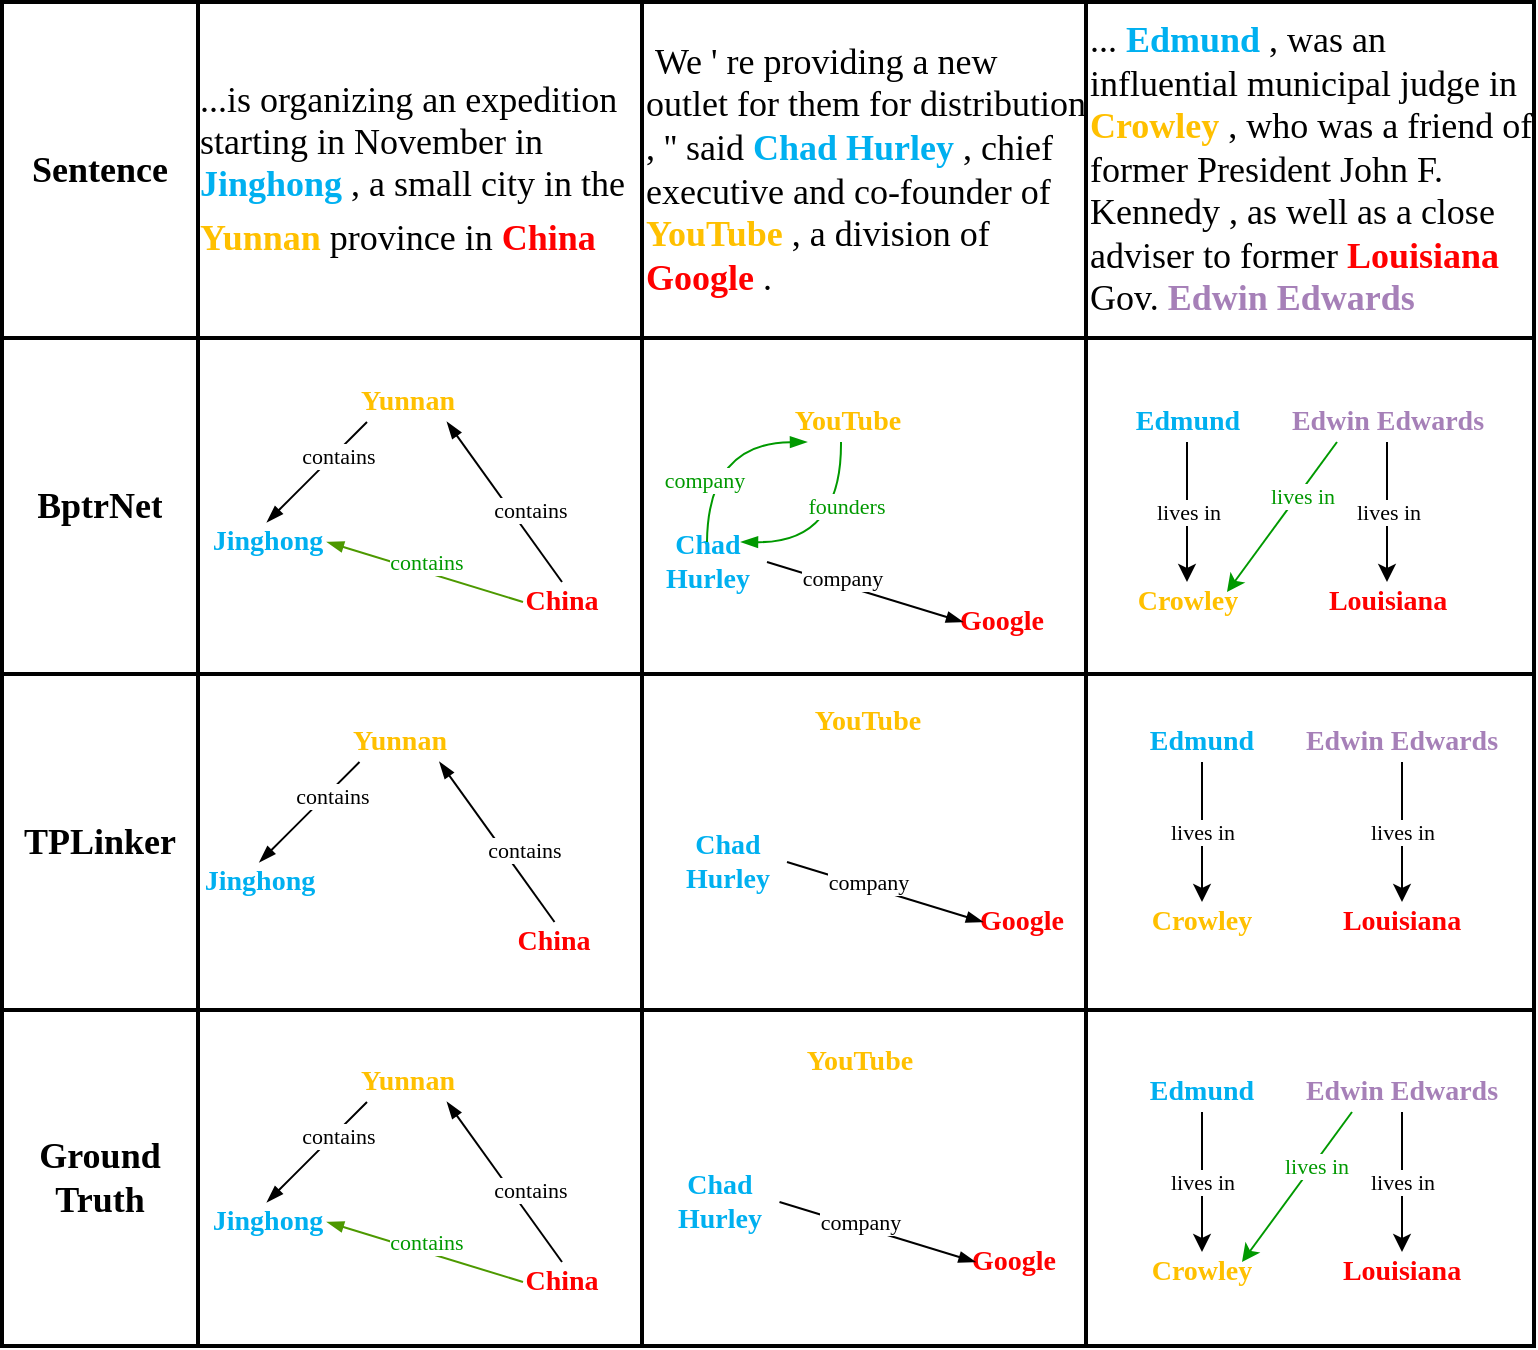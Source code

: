 <mxfile version="13.10.1" type="github">
  <diagram id="5vpmCnWidM8x6iWcZ2X5" name="Page-1">
    <mxGraphModel dx="870" dy="571" grid="1" gridSize="10" guides="1" tooltips="1" connect="1" arrows="1" fold="1" page="1" pageScale="1" pageWidth="827" pageHeight="1169" background="none" math="0" shadow="0">
      <root>
        <mxCell id="0" />
        <mxCell id="1" parent="0" />
        <mxCell id="fM8OL-0WpngBRwXDm8zp-1" value="" style="shape=table;html=1;whiteSpace=wrap;startSize=0;container=1;collapsible=0;childLayout=tableLayout;strokeWidth=2;perimeterSpacing=1;" parent="1" vertex="1">
          <mxGeometry x="150" y="50" width="766" height="672" as="geometry" />
        </mxCell>
        <mxCell id="fM8OL-0WpngBRwXDm8zp-2" value="" style="shape=partialRectangle;html=1;whiteSpace=wrap;collapsible=0;dropTarget=0;pointerEvents=0;fillColor=none;top=0;left=0;bottom=0;right=0;points=[[0,0.5],[1,0.5]];portConstraint=eastwest;" parent="fM8OL-0WpngBRwXDm8zp-1" vertex="1">
          <mxGeometry width="766" height="168" as="geometry" />
        </mxCell>
        <mxCell id="fM8OL-0WpngBRwXDm8zp-3" value="&lt;font face=&quot;Times New Roman&quot; style=&quot;font-size: 18px&quot;&gt;&lt;b&gt;Sentence&lt;/b&gt;&lt;/font&gt;" style="shape=partialRectangle;html=1;whiteSpace=wrap;connectable=0;overflow=hidden;fillColor=none;top=0;left=0;bottom=0;right=0;" parent="fM8OL-0WpngBRwXDm8zp-2" vertex="1">
          <mxGeometry width="98" height="168" as="geometry" />
        </mxCell>
        <mxCell id="fM8OL-0WpngBRwXDm8zp-4" value="&lt;p style=&quot;line-height: normal ; margin-top: 0pt ; margin-bottom: 0pt ; margin-left: 0in ; margin-right: 0in ; text-indent: 0in ; text-align: left ; direction: ltr ; unicode-bidi: embed ; word-break: normal&quot;&gt;&lt;font style=&quot;font-size: 18px&quot; face=&quot;Times New Roman&quot;&gt;&lt;span&gt;...is organizing an expedition starting in November in &lt;/span&gt;&lt;span style=&quot;color: rgb(0 , 176 , 240) ; font-weight: bold&quot;&gt;Jinghong&lt;/span&gt;&lt;span&gt; , a small city in the &lt;/span&gt;&lt;span style=&quot;color: rgb(255 , 192 , 0) ; font-weight: bold&quot;&gt;Yunnan&lt;/span&gt;&lt;span&gt; province in &lt;/span&gt;&lt;span style=&quot;color: red ; font-weight: bold&quot;&gt;China&lt;/span&gt;&lt;/font&gt;&lt;span style=&quot;font-size: 18.0pt ; color: red&quot;&gt; &lt;/span&gt;&lt;/p&gt;" style="shape=partialRectangle;html=1;whiteSpace=wrap;connectable=0;overflow=hidden;fillColor=none;top=0;left=0;bottom=0;right=0;" parent="fM8OL-0WpngBRwXDm8zp-2" vertex="1">
          <mxGeometry x="98" width="222" height="168" as="geometry" />
        </mxCell>
        <mxCell id="fM8OL-0WpngBRwXDm8zp-5" value="&lt;font style=&quot;font-size: 18px&quot; face=&quot;Times New Roman&quot;&gt;&amp;nbsp;We &#39; re providing a new outlet for them for distribution , &#39;&#39; said &lt;font color=&quot;#00b0f0&quot;&gt;&lt;b&gt;Chad Hurley&lt;/b&gt;&lt;/font&gt; , chief executive and co-founder of &lt;b&gt;&lt;font color=&quot;#ffc000&quot;&gt;YouTube&lt;/font&gt;&lt;/b&gt; , a division of &lt;b&gt;&lt;font color=&quot;#ff0000&quot;&gt;Google&lt;/font&gt;&lt;/b&gt; .&lt;/font&gt;" style="shape=partialRectangle;html=1;whiteSpace=wrap;connectable=0;overflow=hidden;fillColor=none;top=0;left=0;bottom=0;right=0;align=left;" parent="fM8OL-0WpngBRwXDm8zp-2" vertex="1">
          <mxGeometry x="320" width="222" height="168" as="geometry" />
        </mxCell>
        <mxCell id="fM8OL-0WpngBRwXDm8zp-6" value="&lt;font face=&quot;Times New Roman&quot; style=&quot;font-size: 18px&quot;&gt;... &lt;font color=&quot;#00b0f0&quot;&gt;&lt;b&gt;Edmund&lt;/b&gt;&lt;/font&gt; , was an influential municipal judge in &lt;b&gt;&lt;font color=&quot;#ffc000&quot;&gt;Crowley&lt;/font&gt;&lt;/b&gt; , who was a friend of former President John F. Kennedy , as well as a close adviser to former &lt;font color=&quot;#ff0000&quot;&gt;&lt;b&gt;Louisiana&lt;/b&gt;&lt;/font&gt; Gov. &lt;font color=&quot;#a680b8&quot;&gt;&lt;b&gt;Edwin Edwards&lt;/b&gt;&lt;/font&gt;&lt;/font&gt;" style="shape=partialRectangle;html=1;whiteSpace=wrap;connectable=0;overflow=hidden;fillColor=none;top=0;left=0;bottom=0;right=0;align=left;" parent="fM8OL-0WpngBRwXDm8zp-2" vertex="1">
          <mxGeometry x="542" width="224" height="168" as="geometry" />
        </mxCell>
        <mxCell id="fM8OL-0WpngBRwXDm8zp-7" value="" style="shape=partialRectangle;html=1;whiteSpace=wrap;collapsible=0;dropTarget=0;pointerEvents=0;fillColor=none;top=0;left=0;bottom=0;right=0;points=[[0,0.5],[1,0.5]];portConstraint=eastwest;" parent="fM8OL-0WpngBRwXDm8zp-1" vertex="1">
          <mxGeometry y="168" width="766" height="168" as="geometry" />
        </mxCell>
        <mxCell id="fM8OL-0WpngBRwXDm8zp-8" value="&lt;b&gt;&lt;font face=&quot;Times New Roman&quot; style=&quot;font-size: 18px&quot;&gt;BptrNet&lt;/font&gt;&lt;/b&gt;" style="shape=partialRectangle;html=1;whiteSpace=wrap;connectable=0;overflow=hidden;fillColor=none;top=0;left=0;bottom=0;right=0;" parent="fM8OL-0WpngBRwXDm8zp-7" vertex="1">
          <mxGeometry width="98" height="168" as="geometry" />
        </mxCell>
        <mxCell id="fM8OL-0WpngBRwXDm8zp-9" value="" style="shape=partialRectangle;html=1;whiteSpace=wrap;connectable=0;overflow=hidden;fillColor=none;top=0;left=0;bottom=0;right=0;" parent="fM8OL-0WpngBRwXDm8zp-7" vertex="1">
          <mxGeometry x="98" width="222" height="168" as="geometry" />
        </mxCell>
        <mxCell id="fM8OL-0WpngBRwXDm8zp-10" value="" style="shape=partialRectangle;html=1;whiteSpace=wrap;connectable=0;overflow=hidden;fillColor=none;top=0;left=0;bottom=0;right=0;" parent="fM8OL-0WpngBRwXDm8zp-7" vertex="1">
          <mxGeometry x="320" width="222" height="168" as="geometry" />
        </mxCell>
        <mxCell id="fM8OL-0WpngBRwXDm8zp-11" value="" style="shape=partialRectangle;html=1;whiteSpace=wrap;connectable=0;overflow=hidden;fillColor=none;top=0;left=0;bottom=0;right=0;" parent="fM8OL-0WpngBRwXDm8zp-7" vertex="1">
          <mxGeometry x="542" width="224" height="168" as="geometry" />
        </mxCell>
        <mxCell id="fM8OL-0WpngBRwXDm8zp-12" value="" style="shape=partialRectangle;html=1;whiteSpace=wrap;collapsible=0;dropTarget=0;pointerEvents=0;fillColor=none;top=0;left=0;bottom=0;right=0;points=[[0,0.5],[1,0.5]];portConstraint=eastwest;" parent="fM8OL-0WpngBRwXDm8zp-1" vertex="1">
          <mxGeometry y="336" width="766" height="168" as="geometry" />
        </mxCell>
        <mxCell id="fM8OL-0WpngBRwXDm8zp-13" value="&lt;font style=&quot;font-size: 18px&quot; face=&quot;Times New Roman&quot;&gt;&lt;b&gt;TPLinker&lt;/b&gt;&lt;/font&gt;" style="shape=partialRectangle;html=1;whiteSpace=wrap;connectable=0;overflow=hidden;fillColor=none;top=0;left=0;bottom=0;right=0;" parent="fM8OL-0WpngBRwXDm8zp-12" vertex="1">
          <mxGeometry width="98" height="168" as="geometry" />
        </mxCell>
        <mxCell id="fM8OL-0WpngBRwXDm8zp-14" value="" style="shape=partialRectangle;html=1;whiteSpace=wrap;connectable=0;overflow=hidden;fillColor=none;top=0;left=0;bottom=0;right=0;" parent="fM8OL-0WpngBRwXDm8zp-12" vertex="1">
          <mxGeometry x="98" width="222" height="168" as="geometry" />
        </mxCell>
        <mxCell id="fM8OL-0WpngBRwXDm8zp-15" value="" style="shape=partialRectangle;html=1;whiteSpace=wrap;connectable=0;overflow=hidden;fillColor=none;top=0;left=0;bottom=0;right=0;" parent="fM8OL-0WpngBRwXDm8zp-12" vertex="1">
          <mxGeometry x="320" width="222" height="168" as="geometry" />
        </mxCell>
        <mxCell id="fM8OL-0WpngBRwXDm8zp-16" value="" style="shape=partialRectangle;html=1;whiteSpace=wrap;connectable=0;overflow=hidden;fillColor=none;top=0;left=0;bottom=0;right=0;" parent="fM8OL-0WpngBRwXDm8zp-12" vertex="1">
          <mxGeometry x="542" width="224" height="168" as="geometry" />
        </mxCell>
        <mxCell id="fM8OL-0WpngBRwXDm8zp-17" value="" style="shape=partialRectangle;html=1;whiteSpace=wrap;collapsible=0;dropTarget=0;pointerEvents=0;fillColor=none;top=0;left=0;bottom=0;right=0;points=[[0,0.5],[1,0.5]];portConstraint=eastwest;" parent="fM8OL-0WpngBRwXDm8zp-1" vertex="1">
          <mxGeometry y="504" width="766" height="168" as="geometry" />
        </mxCell>
        <mxCell id="fM8OL-0WpngBRwXDm8zp-18" value="&lt;p&gt;&lt;font face=&quot;Times New Roman&quot; size=&quot;1&quot;&gt;&lt;b style=&quot;font-size: 18px&quot;&gt;Ground Truth&lt;/b&gt;&lt;/font&gt;&lt;/p&gt;" style="shape=partialRectangle;html=1;whiteSpace=wrap;connectable=0;overflow=hidden;fillColor=none;top=0;left=0;bottom=0;right=0;" parent="fM8OL-0WpngBRwXDm8zp-17" vertex="1">
          <mxGeometry width="98" height="168" as="geometry" />
        </mxCell>
        <mxCell id="fM8OL-0WpngBRwXDm8zp-19" value="" style="shape=partialRectangle;html=1;whiteSpace=wrap;connectable=0;overflow=hidden;fillColor=none;top=0;left=0;bottom=0;right=0;" parent="fM8OL-0WpngBRwXDm8zp-17" vertex="1">
          <mxGeometry x="98" width="222" height="168" as="geometry" />
        </mxCell>
        <mxCell id="fM8OL-0WpngBRwXDm8zp-20" value="" style="shape=partialRectangle;html=1;whiteSpace=wrap;connectable=0;overflow=hidden;fillColor=none;top=0;left=0;bottom=0;right=0;" parent="fM8OL-0WpngBRwXDm8zp-17" vertex="1">
          <mxGeometry x="320" width="222" height="168" as="geometry" />
        </mxCell>
        <mxCell id="fM8OL-0WpngBRwXDm8zp-21" value="" style="shape=partialRectangle;html=1;whiteSpace=wrap;connectable=0;overflow=hidden;fillColor=none;top=0;left=0;bottom=0;right=0;" parent="fM8OL-0WpngBRwXDm8zp-17" vertex="1">
          <mxGeometry x="542" width="224" height="168" as="geometry" />
        </mxCell>
        <mxCell id="fM8OL-0WpngBRwXDm8zp-39" value="&lt;span style=&quot;color: rgb(0 , 176 , 240) ; font-family: &amp;#34;times new roman&amp;#34; ; font-weight: 700 ; text-align: left&quot;&gt;&lt;font style=&quot;font-size: 14px&quot;&gt;Jinghong&lt;/font&gt;&lt;/span&gt;" style="text;html=1;strokeColor=none;fillColor=none;align=center;verticalAlign=middle;whiteSpace=wrap;rounded=0;" parent="1" vertex="1">
          <mxGeometry x="262.5" y="310" width="40" height="20" as="geometry" />
        </mxCell>
        <mxCell id="fM8OL-0WpngBRwXDm8zp-40" value="" style="endArrow=none;html=1;startArrow=blockThin;startFill=1;endFill=0;" parent="1" edge="1">
          <mxGeometry width="50" height="50" relative="1" as="geometry">
            <mxPoint x="282.5" y="310" as="sourcePoint" />
            <mxPoint x="332.5" y="260" as="targetPoint" />
            <Array as="points">
              <mxPoint x="302.5" y="290" />
            </Array>
          </mxGeometry>
        </mxCell>
        <mxCell id="fM8OL-0WpngBRwXDm8zp-41" value="&lt;font face=&quot;Times New Roman&quot;&gt;contains&lt;/font&gt;" style="edgeLabel;html=1;align=center;verticalAlign=middle;resizable=0;points=[];" parent="fM8OL-0WpngBRwXDm8zp-40" vertex="1" connectable="0">
          <mxGeometry x="0.37" y="-2" relative="1" as="geometry">
            <mxPoint as="offset" />
          </mxGeometry>
        </mxCell>
        <mxCell id="fM8OL-0WpngBRwXDm8zp-42" value="&lt;span style=&quot;color: rgb(255 , 192 , 0) ; font-family: &amp;#34;times new roman&amp;#34; ; font-size: 14px ; font-weight: 700 ; text-align: left&quot;&gt;Yunnan&lt;/span&gt;" style="text;html=1;strokeColor=none;fillColor=none;align=center;verticalAlign=middle;whiteSpace=wrap;rounded=0;" parent="1" vertex="1">
          <mxGeometry x="332.5" y="240" width="40" height="20" as="geometry" />
        </mxCell>
        <mxCell id="fM8OL-0WpngBRwXDm8zp-43" value="" style="endArrow=none;html=1;startArrow=blockThin;startFill=1;endFill=0;rounded=1;exitX=1;exitY=1;exitDx=0;exitDy=0;entryX=0.5;entryY=0;entryDx=0;entryDy=0;" parent="1" source="fM8OL-0WpngBRwXDm8zp-42" target="fM8OL-0WpngBRwXDm8zp-45" edge="1">
          <mxGeometry width="50" height="50" relative="1" as="geometry">
            <mxPoint x="381.5" y="310" as="sourcePoint" />
            <mxPoint x="431.5" y="260" as="targetPoint" />
          </mxGeometry>
        </mxCell>
        <mxCell id="fM8OL-0WpngBRwXDm8zp-44" value="&lt;font face=&quot;Times New Roman&quot;&gt;contains&lt;/font&gt;" style="edgeLabel;html=1;align=center;verticalAlign=middle;resizable=0;points=[];" parent="fM8OL-0WpngBRwXDm8zp-43" vertex="1" connectable="0">
          <mxGeometry x="0.223" y="8" relative="1" as="geometry">
            <mxPoint as="offset" />
          </mxGeometry>
        </mxCell>
        <mxCell id="fM8OL-0WpngBRwXDm8zp-45" value="&lt;span style=&quot;color: rgb(255 , 0 , 0) ; font-family: &amp;#34;times new roman&amp;#34; ; font-weight: 700 ; text-align: left&quot;&gt;&lt;font style=&quot;font-size: 14px&quot;&gt;China&lt;/font&gt;&lt;/span&gt;" style="text;html=1;strokeColor=none;fillColor=none;align=center;verticalAlign=middle;whiteSpace=wrap;rounded=0;" parent="1" vertex="1">
          <mxGeometry x="410" y="340" width="40" height="20" as="geometry" />
        </mxCell>
        <mxCell id="fM8OL-0WpngBRwXDm8zp-46" value="" style="endArrow=none;html=1;startArrow=blockThin;startFill=1;endFill=0;rounded=1;strokeColor=#4D9900;" parent="1" edge="1">
          <mxGeometry width="50" height="50" relative="1" as="geometry">
            <mxPoint x="312.5" y="320" as="sourcePoint" />
            <mxPoint x="410.5" y="350" as="targetPoint" />
          </mxGeometry>
        </mxCell>
        <mxCell id="fM8OL-0WpngBRwXDm8zp-47" value="&lt;font color=&quot;#009900&quot; face=&quot;Times New Roman&quot;&gt;contains&lt;/font&gt;" style="edgeLabel;html=1;align=center;verticalAlign=middle;resizable=0;points=[];" parent="fM8OL-0WpngBRwXDm8zp-46" vertex="1" connectable="0">
          <mxGeometry x="0.37" y="-2" relative="1" as="geometry">
            <mxPoint x="-17.35" y="-12.4" as="offset" />
          </mxGeometry>
        </mxCell>
        <mxCell id="fM8OL-0WpngBRwXDm8zp-57" value="&lt;span style=&quot;color: rgb(0 , 176 , 240) ; font-family: &amp;#34;times new roman&amp;#34; ; font-weight: 700 ; text-align: left&quot;&gt;&lt;font style=&quot;font-size: 14px&quot;&gt;Jinghong&lt;/font&gt;&lt;/span&gt;" style="text;html=1;strokeColor=none;fillColor=none;align=center;verticalAlign=middle;whiteSpace=wrap;rounded=0;" parent="1" vertex="1">
          <mxGeometry x="262.5" y="650" width="40" height="20" as="geometry" />
        </mxCell>
        <mxCell id="fM8OL-0WpngBRwXDm8zp-58" value="" style="endArrow=none;html=1;startArrow=blockThin;startFill=1;endFill=0;" parent="1" edge="1">
          <mxGeometry width="50" height="50" relative="1" as="geometry">
            <mxPoint x="282.5" y="650" as="sourcePoint" />
            <mxPoint x="332.5" y="600" as="targetPoint" />
            <Array as="points">
              <mxPoint x="302.5" y="630" />
            </Array>
          </mxGeometry>
        </mxCell>
        <mxCell id="fM8OL-0WpngBRwXDm8zp-59" value="&lt;font face=&quot;Times New Roman&quot;&gt;contains&lt;/font&gt;" style="edgeLabel;html=1;align=center;verticalAlign=middle;resizable=0;points=[];" parent="fM8OL-0WpngBRwXDm8zp-58" vertex="1" connectable="0">
          <mxGeometry x="0.37" y="-2" relative="1" as="geometry">
            <mxPoint as="offset" />
          </mxGeometry>
        </mxCell>
        <mxCell id="fM8OL-0WpngBRwXDm8zp-60" value="&lt;span style=&quot;color: rgb(255 , 192 , 0) ; font-family: &amp;#34;times new roman&amp;#34; ; font-size: 14px ; font-weight: 700 ; text-align: left&quot;&gt;Yunnan&lt;/span&gt;" style="text;html=1;strokeColor=none;fillColor=none;align=center;verticalAlign=middle;whiteSpace=wrap;rounded=0;" parent="1" vertex="1">
          <mxGeometry x="332.5" y="580" width="40" height="20" as="geometry" />
        </mxCell>
        <mxCell id="fM8OL-0WpngBRwXDm8zp-61" value="" style="endArrow=none;html=1;startArrow=blockThin;startFill=1;endFill=0;rounded=1;exitX=1;exitY=1;exitDx=0;exitDy=0;entryX=0.5;entryY=0;entryDx=0;entryDy=0;" parent="1" source="fM8OL-0WpngBRwXDm8zp-60" target="fM8OL-0WpngBRwXDm8zp-63" edge="1">
          <mxGeometry width="50" height="50" relative="1" as="geometry">
            <mxPoint x="381.5" y="650" as="sourcePoint" />
            <mxPoint x="431.5" y="600" as="targetPoint" />
          </mxGeometry>
        </mxCell>
        <mxCell id="fM8OL-0WpngBRwXDm8zp-62" value="&lt;font face=&quot;Times New Roman&quot;&gt;contains&lt;/font&gt;" style="edgeLabel;html=1;align=center;verticalAlign=middle;resizable=0;points=[];" parent="fM8OL-0WpngBRwXDm8zp-61" vertex="1" connectable="0">
          <mxGeometry x="0.223" y="8" relative="1" as="geometry">
            <mxPoint as="offset" />
          </mxGeometry>
        </mxCell>
        <mxCell id="fM8OL-0WpngBRwXDm8zp-63" value="&lt;span style=&quot;color: rgb(255 , 0 , 0) ; font-family: &amp;#34;times new roman&amp;#34; ; font-weight: 700 ; text-align: left&quot;&gt;&lt;font style=&quot;font-size: 14px&quot;&gt;China&lt;/font&gt;&lt;/span&gt;" style="text;html=1;strokeColor=none;fillColor=none;align=center;verticalAlign=middle;whiteSpace=wrap;rounded=0;" parent="1" vertex="1">
          <mxGeometry x="410" y="680" width="40" height="20" as="geometry" />
        </mxCell>
        <mxCell id="fM8OL-0WpngBRwXDm8zp-64" value="" style="endArrow=none;html=1;startArrow=blockThin;startFill=1;endFill=0;rounded=1;strokeColor=#4D9900;" parent="1" edge="1">
          <mxGeometry width="50" height="50" relative="1" as="geometry">
            <mxPoint x="312.5" y="660" as="sourcePoint" />
            <mxPoint x="410.5" y="690" as="targetPoint" />
          </mxGeometry>
        </mxCell>
        <mxCell id="fM8OL-0WpngBRwXDm8zp-65" value="&lt;font color=&quot;#009900&quot; face=&quot;Times New Roman&quot;&gt;contains&lt;/font&gt;" style="edgeLabel;html=1;align=center;verticalAlign=middle;resizable=0;points=[];" parent="fM8OL-0WpngBRwXDm8zp-64" vertex="1" connectable="0">
          <mxGeometry x="0.37" y="-2" relative="1" as="geometry">
            <mxPoint x="-17.35" y="-12.4" as="offset" />
          </mxGeometry>
        </mxCell>
        <mxCell id="fM8OL-0WpngBRwXDm8zp-66" value="&lt;span style=&quot;color: rgb(0 , 176 , 240) ; font-family: &amp;#34;times new roman&amp;#34; ; font-weight: 700 ; text-align: left&quot;&gt;&lt;font style=&quot;font-size: 14px&quot;&gt;Jinghong&lt;/font&gt;&lt;/span&gt;" style="text;html=1;strokeColor=none;fillColor=none;align=center;verticalAlign=middle;whiteSpace=wrap;rounded=0;" parent="1" vertex="1">
          <mxGeometry x="258.75" y="480" width="40" height="20" as="geometry" />
        </mxCell>
        <mxCell id="fM8OL-0WpngBRwXDm8zp-67" value="" style="endArrow=none;html=1;startArrow=blockThin;startFill=1;endFill=0;" parent="1" edge="1">
          <mxGeometry width="50" height="50" relative="1" as="geometry">
            <mxPoint x="278.75" y="480" as="sourcePoint" />
            <mxPoint x="328.75" y="430" as="targetPoint" />
            <Array as="points">
              <mxPoint x="298.75" y="460" />
            </Array>
          </mxGeometry>
        </mxCell>
        <mxCell id="fM8OL-0WpngBRwXDm8zp-68" value="&lt;font face=&quot;Times New Roman&quot;&gt;contains&lt;/font&gt;" style="edgeLabel;html=1;align=center;verticalAlign=middle;resizable=0;points=[];" parent="fM8OL-0WpngBRwXDm8zp-67" vertex="1" connectable="0">
          <mxGeometry x="0.37" y="-2" relative="1" as="geometry">
            <mxPoint as="offset" />
          </mxGeometry>
        </mxCell>
        <mxCell id="fM8OL-0WpngBRwXDm8zp-69" value="&lt;span style=&quot;color: rgb(255 , 192 , 0) ; font-family: &amp;#34;times new roman&amp;#34; ; font-size: 14px ; font-weight: 700 ; text-align: left&quot;&gt;Yunnan&lt;/span&gt;" style="text;html=1;strokeColor=none;fillColor=none;align=center;verticalAlign=middle;whiteSpace=wrap;rounded=0;" parent="1" vertex="1">
          <mxGeometry x="328.75" y="410" width="40" height="20" as="geometry" />
        </mxCell>
        <mxCell id="fM8OL-0WpngBRwXDm8zp-70" value="" style="endArrow=none;html=1;startArrow=blockThin;startFill=1;endFill=0;rounded=1;exitX=1;exitY=1;exitDx=0;exitDy=0;entryX=0.5;entryY=0;entryDx=0;entryDy=0;" parent="1" source="fM8OL-0WpngBRwXDm8zp-69" target="fM8OL-0WpngBRwXDm8zp-72" edge="1">
          <mxGeometry width="50" height="50" relative="1" as="geometry">
            <mxPoint x="377.75" y="480" as="sourcePoint" />
            <mxPoint x="427.75" y="430" as="targetPoint" />
          </mxGeometry>
        </mxCell>
        <mxCell id="fM8OL-0WpngBRwXDm8zp-71" value="&lt;font face=&quot;Times New Roman&quot;&gt;contains&lt;/font&gt;" style="edgeLabel;html=1;align=center;verticalAlign=middle;resizable=0;points=[];" parent="fM8OL-0WpngBRwXDm8zp-70" vertex="1" connectable="0">
          <mxGeometry x="0.223" y="8" relative="1" as="geometry">
            <mxPoint as="offset" />
          </mxGeometry>
        </mxCell>
        <mxCell id="fM8OL-0WpngBRwXDm8zp-72" value="&lt;span style=&quot;color: rgb(255 , 0 , 0) ; font-family: &amp;#34;times new roman&amp;#34; ; font-weight: 700 ; text-align: left&quot;&gt;&lt;font style=&quot;font-size: 14px&quot;&gt;China&lt;/font&gt;&lt;/span&gt;" style="text;html=1;strokeColor=none;fillColor=none;align=center;verticalAlign=middle;whiteSpace=wrap;rounded=0;" parent="1" vertex="1">
          <mxGeometry x="406.25" y="510" width="40" height="20" as="geometry" />
        </mxCell>
        <mxCell id="fM8OL-0WpngBRwXDm8zp-77" value="&lt;span style=&quot;color: rgb(0 , 176 , 240) ; font-family: &amp;#34;times new roman&amp;#34; ; font-weight: 700 ; text-align: left&quot;&gt;&lt;font style=&quot;font-size: 14px&quot;&gt;Chad Hurley&lt;/font&gt;&lt;/span&gt;" style="text;html=1;strokeColor=none;fillColor=none;align=center;verticalAlign=middle;whiteSpace=wrap;rounded=0;" parent="1" vertex="1">
          <mxGeometry x="482.5" y="320" width="40" height="20" as="geometry" />
        </mxCell>
        <mxCell id="fM8OL-0WpngBRwXDm8zp-78" value="" style="endArrow=none;html=1;startArrow=blockThin;startFill=1;endFill=0;edgeStyle=orthogonalEdgeStyle;curved=1;strokeColor=#009900;" parent="1" edge="1">
          <mxGeometry width="50" height="50" relative="1" as="geometry">
            <mxPoint x="552.5" y="270" as="sourcePoint" />
            <mxPoint x="502.5" y="320" as="targetPoint" />
          </mxGeometry>
        </mxCell>
        <mxCell id="fM8OL-0WpngBRwXDm8zp-79" value="&lt;font color=&quot;#009900&quot; face=&quot;Times New Roman&quot;&gt;company&lt;/font&gt;" style="edgeLabel;html=1;align=center;verticalAlign=middle;resizable=0;points=[];" parent="fM8OL-0WpngBRwXDm8zp-78" vertex="1" connectable="0">
          <mxGeometry x="0.37" y="-2" relative="1" as="geometry">
            <mxPoint as="offset" />
          </mxGeometry>
        </mxCell>
        <mxCell id="fM8OL-0WpngBRwXDm8zp-80" value="&lt;span style=&quot;color: rgb(255 , 192 , 0) ; font-family: &amp;#34;times new roman&amp;#34; ; font-size: 14px ; font-weight: 700 ; text-align: left&quot;&gt;YouTube&lt;/span&gt;" style="text;html=1;strokeColor=none;fillColor=none;align=center;verticalAlign=middle;whiteSpace=wrap;rounded=0;" parent="1" vertex="1">
          <mxGeometry x="552.5" y="250" width="40" height="20" as="geometry" />
        </mxCell>
        <mxCell id="fM8OL-0WpngBRwXDm8zp-83" value="&lt;span style=&quot;color: rgb(255 , 0 , 0) ; font-family: &amp;#34;times new roman&amp;#34; ; font-weight: 700 ; text-align: left&quot;&gt;&lt;font style=&quot;font-size: 14px&quot;&gt;Google&lt;/font&gt;&lt;/span&gt;" style="text;html=1;strokeColor=none;fillColor=none;align=center;verticalAlign=middle;whiteSpace=wrap;rounded=0;" parent="1" vertex="1">
          <mxGeometry x="630" y="350" width="40" height="20" as="geometry" />
        </mxCell>
        <mxCell id="fM8OL-0WpngBRwXDm8zp-84" value="" style="endArrow=none;html=1;startArrow=blockThin;startFill=1;endFill=0;rounded=1;" parent="1" edge="1">
          <mxGeometry width="50" height="50" relative="1" as="geometry">
            <mxPoint x="630.5" y="360" as="sourcePoint" />
            <mxPoint x="532.5" y="330" as="targetPoint" />
          </mxGeometry>
        </mxCell>
        <mxCell id="2NpfUJ0VDnkzOH738Le0-6" value="&lt;font face=&quot;Times New Roman&quot;&gt;company&lt;/font&gt;" style="edgeLabel;html=1;align=center;verticalAlign=middle;resizable=0;points=[];fontColor=#000000;" vertex="1" connectable="0" parent="fM8OL-0WpngBRwXDm8zp-84">
          <mxGeometry x="0.257" y="-4" relative="1" as="geometry">
            <mxPoint as="offset" />
          </mxGeometry>
        </mxCell>
        <mxCell id="fM8OL-0WpngBRwXDm8zp-112" value="" style="endArrow=none;html=1;startArrow=blockThin;startFill=1;endFill=0;edgeStyle=orthogonalEdgeStyle;curved=1;strokeColor=#009900;" parent="1" edge="1">
          <mxGeometry width="50" height="50" relative="1" as="geometry">
            <mxPoint x="519.5" y="320" as="sourcePoint" />
            <mxPoint x="569.5" y="270" as="targetPoint" />
          </mxGeometry>
        </mxCell>
        <mxCell id="fM8OL-0WpngBRwXDm8zp-113" value="&lt;font face=&quot;Times New Roman&quot; color=&quot;#009900&quot;&gt;founders&lt;/font&gt;" style="edgeLabel;html=1;align=center;verticalAlign=middle;resizable=0;points=[];" parent="fM8OL-0WpngBRwXDm8zp-112" vertex="1" connectable="0">
          <mxGeometry x="0.37" y="-2" relative="1" as="geometry">
            <mxPoint as="offset" />
          </mxGeometry>
        </mxCell>
        <mxCell id="fM8OL-0WpngBRwXDm8zp-123" value="&lt;span style=&quot;color: rgb(0 , 176 , 240) ; font-family: &amp;#34;times new roman&amp;#34; ; font-weight: 700 ; text-align: left&quot;&gt;&lt;font style=&quot;font-size: 14px&quot;&gt;Chad Hurley&lt;/font&gt;&lt;/span&gt;" style="text;html=1;strokeColor=none;fillColor=none;align=center;verticalAlign=middle;whiteSpace=wrap;rounded=0;" parent="1" vertex="1">
          <mxGeometry x="492.5" y="470" width="40" height="20" as="geometry" />
        </mxCell>
        <mxCell id="fM8OL-0WpngBRwXDm8zp-126" value="&lt;span style=&quot;color: rgb(255 , 192 , 0) ; font-family: &amp;#34;times new roman&amp;#34; ; font-size: 14px ; font-weight: 700 ; text-align: left&quot;&gt;YouTube&lt;/span&gt;" style="text;html=1;strokeColor=none;fillColor=none;align=center;verticalAlign=middle;whiteSpace=wrap;rounded=0;" parent="1" vertex="1">
          <mxGeometry x="562.5" y="400" width="40" height="20" as="geometry" />
        </mxCell>
        <mxCell id="fM8OL-0WpngBRwXDm8zp-127" value="&lt;span style=&quot;color: rgb(255 , 0 , 0) ; font-family: &amp;#34;times new roman&amp;#34; ; font-weight: 700 ; text-align: left&quot;&gt;&lt;font style=&quot;font-size: 14px&quot;&gt;Google&lt;/font&gt;&lt;/span&gt;" style="text;html=1;strokeColor=none;fillColor=none;align=center;verticalAlign=middle;whiteSpace=wrap;rounded=0;" parent="1" vertex="1">
          <mxGeometry x="640" y="500" width="40" height="20" as="geometry" />
        </mxCell>
        <mxCell id="fM8OL-0WpngBRwXDm8zp-128" value="" style="endArrow=none;html=1;startArrow=blockThin;startFill=1;endFill=0;rounded=1;" parent="1" edge="1">
          <mxGeometry width="50" height="50" relative="1" as="geometry">
            <mxPoint x="640.5" y="510" as="sourcePoint" />
            <mxPoint x="542.5" y="480" as="targetPoint" />
          </mxGeometry>
        </mxCell>
        <mxCell id="fM8OL-0WpngBRwXDm8zp-129" value="&lt;font&gt;company&lt;/font&gt;" style="edgeLabel;html=1;align=center;verticalAlign=middle;resizable=0;points=[];fontFamily=Times New Roman;" parent="fM8OL-0WpngBRwXDm8zp-128" vertex="1" connectable="0">
          <mxGeometry x="0.37" y="-2" relative="1" as="geometry">
            <mxPoint x="8.35" y="2.4" as="offset" />
          </mxGeometry>
        </mxCell>
        <mxCell id="2NpfUJ0VDnkzOH738Le0-1" value="&lt;span style=&quot;color: rgb(0 , 176 , 240) ; font-family: &amp;#34;times new roman&amp;#34; ; font-weight: 700 ; text-align: left&quot;&gt;&lt;font style=&quot;font-size: 14px&quot;&gt;Chad Hurley&lt;/font&gt;&lt;/span&gt;" style="text;html=1;strokeColor=none;fillColor=none;align=center;verticalAlign=middle;whiteSpace=wrap;rounded=0;" vertex="1" parent="1">
          <mxGeometry x="488.75" y="640" width="40" height="20" as="geometry" />
        </mxCell>
        <mxCell id="2NpfUJ0VDnkzOH738Le0-2" value="&lt;span style=&quot;color: rgb(255 , 192 , 0) ; font-family: &amp;#34;times new roman&amp;#34; ; font-size: 14px ; font-weight: 700 ; text-align: left&quot;&gt;YouTube&lt;/span&gt;" style="text;html=1;strokeColor=none;fillColor=none;align=center;verticalAlign=middle;whiteSpace=wrap;rounded=0;" vertex="1" parent="1">
          <mxGeometry x="558.75" y="570" width="40" height="20" as="geometry" />
        </mxCell>
        <mxCell id="2NpfUJ0VDnkzOH738Le0-3" value="&lt;span style=&quot;color: rgb(255 , 0 , 0) ; font-family: &amp;#34;times new roman&amp;#34; ; font-weight: 700 ; text-align: left&quot;&gt;&lt;font style=&quot;font-size: 14px&quot;&gt;Google&lt;/font&gt;&lt;/span&gt;" style="text;html=1;strokeColor=none;fillColor=none;align=center;verticalAlign=middle;whiteSpace=wrap;rounded=0;" vertex="1" parent="1">
          <mxGeometry x="636.25" y="670" width="40" height="20" as="geometry" />
        </mxCell>
        <mxCell id="2NpfUJ0VDnkzOH738Le0-4" value="" style="endArrow=none;html=1;startArrow=blockThin;startFill=1;endFill=0;rounded=1;" edge="1" parent="1">
          <mxGeometry width="50" height="50" relative="1" as="geometry">
            <mxPoint x="636.75" y="680" as="sourcePoint" />
            <mxPoint x="538.75" y="650" as="targetPoint" />
          </mxGeometry>
        </mxCell>
        <mxCell id="2NpfUJ0VDnkzOH738Le0-5" value="&lt;font&gt;company&lt;/font&gt;" style="edgeLabel;html=1;align=center;verticalAlign=middle;resizable=0;points=[];fontFamily=Times New Roman;" vertex="1" connectable="0" parent="2NpfUJ0VDnkzOH738Le0-4">
          <mxGeometry x="0.37" y="-2" relative="1" as="geometry">
            <mxPoint x="8.35" y="2.4" as="offset" />
          </mxGeometry>
        </mxCell>
        <mxCell id="2NpfUJ0VDnkzOH738Le0-10" value="&lt;font color=&quot;#000000&quot;&gt;lives in&lt;/font&gt;" style="edgeStyle=orthogonalEdgeStyle;rounded=0;orthogonalLoop=1;jettySize=auto;html=1;exitX=0.5;exitY=1;exitDx=0;exitDy=0;entryX=0.5;entryY=0;entryDx=0;entryDy=0;strokeColor=#000000;fontColor=#00B0F0;fontFamily=Times New Roman;" edge="1" parent="1" source="2NpfUJ0VDnkzOH738Le0-8" target="2NpfUJ0VDnkzOH738Le0-9">
          <mxGeometry relative="1" as="geometry" />
        </mxCell>
        <mxCell id="2NpfUJ0VDnkzOH738Le0-8" value="&lt;b&gt;&lt;font face=&quot;Times New Roman&quot; style=&quot;font-size: 14px&quot;&gt;Edmund&lt;/font&gt;&lt;/b&gt;" style="text;html=1;strokeColor=none;fillColor=none;align=center;verticalAlign=middle;whiteSpace=wrap;rounded=0;fontColor=#00B0F0;" vertex="1" parent="1">
          <mxGeometry x="722.5" y="250" width="40" height="20" as="geometry" />
        </mxCell>
        <mxCell id="2NpfUJ0VDnkzOH738Le0-9" value="&lt;font color=&quot;#ffc000&quot; face=&quot;Times New Roman&quot; size=&quot;1&quot;&gt;&lt;b style=&quot;font-size: 14px&quot;&gt;Crowley&lt;/b&gt;&lt;/font&gt;" style="text;html=1;strokeColor=none;fillColor=none;align=center;verticalAlign=middle;whiteSpace=wrap;rounded=0;fontColor=#00B0F0;" vertex="1" parent="1">
          <mxGeometry x="722.5" y="340" width="40" height="20" as="geometry" />
        </mxCell>
        <mxCell id="2NpfUJ0VDnkzOH738Le0-18" value="&lt;font color=&quot;#000000&quot;&gt;lives in&lt;/font&gt;" style="edgeStyle=orthogonalEdgeStyle;rounded=0;orthogonalLoop=1;jettySize=auto;html=1;exitX=0.5;exitY=1;exitDx=0;exitDy=0;entryX=0.5;entryY=0;entryDx=0;entryDy=0;fontFamily=Times New Roman;fontColor=#009900;" edge="1" parent="1" source="2NpfUJ0VDnkzOH738Le0-12" target="2NpfUJ0VDnkzOH738Le0-13">
          <mxGeometry relative="1" as="geometry" />
        </mxCell>
        <mxCell id="2NpfUJ0VDnkzOH738Le0-12" value="&lt;b&gt;&lt;font style=&quot;font-size: 14px&quot;&gt;Edwin Edwards&lt;/font&gt;&lt;/b&gt;" style="text;html=1;strokeColor=none;fillColor=none;align=center;verticalAlign=middle;whiteSpace=wrap;rounded=0;fontFamily=Times New Roman;fontColor=#A680B8;" vertex="1" parent="1">
          <mxGeometry x="792.5" y="250" width="100" height="20" as="geometry" />
        </mxCell>
        <mxCell id="2NpfUJ0VDnkzOH738Le0-13" value="&lt;font face=&quot;Times New Roman&quot; color=&quot;#ff0000&quot; size=&quot;1&quot;&gt;&lt;b style=&quot;font-size: 14px&quot;&gt;Louisiana&lt;/b&gt;&lt;/font&gt;" style="text;html=1;strokeColor=none;fillColor=none;align=center;verticalAlign=middle;whiteSpace=wrap;rounded=0;fontColor=#00B0F0;" vertex="1" parent="1">
          <mxGeometry x="822.5" y="340" width="40" height="20" as="geometry" />
        </mxCell>
        <mxCell id="2NpfUJ0VDnkzOH738Le0-15" value="" style="endArrow=classic;html=1;fontFamily=Times New Roman;exitX=0.25;exitY=1;exitDx=0;exitDy=0;entryX=1;entryY=0.25;entryDx=0;entryDy=0;fontColor=#009900;strokeColor=#009900;" edge="1" parent="1" source="2NpfUJ0VDnkzOH738Le0-12" target="2NpfUJ0VDnkzOH738Le0-9">
          <mxGeometry width="50" height="50" relative="1" as="geometry">
            <mxPoint x="812.5" y="260" as="sourcePoint" />
            <mxPoint x="752.5" y="340" as="targetPoint" />
          </mxGeometry>
        </mxCell>
        <mxCell id="2NpfUJ0VDnkzOH738Le0-16" value="&lt;font color=&quot;#009900&quot;&gt;lives in&lt;/font&gt;" style="edgeLabel;html=1;align=center;verticalAlign=middle;resizable=0;points=[];fontFamily=Times New Roman;fontColor=#A680B8;" vertex="1" connectable="0" parent="2NpfUJ0VDnkzOH738Le0-15">
          <mxGeometry x="-0.311" y="1" relative="1" as="geometry">
            <mxPoint as="offset" />
          </mxGeometry>
        </mxCell>
        <mxCell id="2NpfUJ0VDnkzOH738Le0-19" value="&lt;font color=&quot;#000000&quot;&gt;lives in&lt;/font&gt;" style="edgeStyle=orthogonalEdgeStyle;rounded=0;orthogonalLoop=1;jettySize=auto;html=1;exitX=0.5;exitY=1;exitDx=0;exitDy=0;entryX=0.5;entryY=0;entryDx=0;entryDy=0;strokeColor=#000000;fontColor=#00B0F0;fontFamily=Times New Roman;" edge="1" parent="1" source="2NpfUJ0VDnkzOH738Le0-20" target="2NpfUJ0VDnkzOH738Le0-21">
          <mxGeometry relative="1" as="geometry" />
        </mxCell>
        <mxCell id="2NpfUJ0VDnkzOH738Le0-20" value="&lt;b&gt;&lt;font face=&quot;Times New Roman&quot; style=&quot;font-size: 14px&quot;&gt;Edmund&lt;/font&gt;&lt;/b&gt;" style="text;html=1;strokeColor=none;fillColor=none;align=center;verticalAlign=middle;whiteSpace=wrap;rounded=0;fontColor=#00B0F0;" vertex="1" parent="1">
          <mxGeometry x="730" y="410" width="40" height="20" as="geometry" />
        </mxCell>
        <mxCell id="2NpfUJ0VDnkzOH738Le0-21" value="&lt;font color=&quot;#ffc000&quot; face=&quot;Times New Roman&quot; size=&quot;1&quot;&gt;&lt;b style=&quot;font-size: 14px&quot;&gt;Crowley&lt;/b&gt;&lt;/font&gt;" style="text;html=1;strokeColor=none;fillColor=none;align=center;verticalAlign=middle;whiteSpace=wrap;rounded=0;fontColor=#00B0F0;" vertex="1" parent="1">
          <mxGeometry x="730" y="500" width="40" height="20" as="geometry" />
        </mxCell>
        <mxCell id="2NpfUJ0VDnkzOH738Le0-22" value="&lt;font color=&quot;#000000&quot;&gt;lives in&lt;/font&gt;" style="edgeStyle=orthogonalEdgeStyle;rounded=0;orthogonalLoop=1;jettySize=auto;html=1;exitX=0.5;exitY=1;exitDx=0;exitDy=0;entryX=0.5;entryY=0;entryDx=0;entryDy=0;fontFamily=Times New Roman;fontColor=#009900;" edge="1" parent="1" source="2NpfUJ0VDnkzOH738Le0-23" target="2NpfUJ0VDnkzOH738Le0-24">
          <mxGeometry relative="1" as="geometry" />
        </mxCell>
        <mxCell id="2NpfUJ0VDnkzOH738Le0-23" value="&lt;b&gt;&lt;font style=&quot;font-size: 14px&quot;&gt;Edwin Edwards&lt;/font&gt;&lt;/b&gt;" style="text;html=1;strokeColor=none;fillColor=none;align=center;verticalAlign=middle;whiteSpace=wrap;rounded=0;fontFamily=Times New Roman;fontColor=#A680B8;" vertex="1" parent="1">
          <mxGeometry x="800" y="410" width="100" height="20" as="geometry" />
        </mxCell>
        <mxCell id="2NpfUJ0VDnkzOH738Le0-24" value="&lt;font face=&quot;Times New Roman&quot; color=&quot;#ff0000&quot; size=&quot;1&quot;&gt;&lt;b style=&quot;font-size: 14px&quot;&gt;Louisiana&lt;/b&gt;&lt;/font&gt;" style="text;html=1;strokeColor=none;fillColor=none;align=center;verticalAlign=middle;whiteSpace=wrap;rounded=0;fontColor=#00B0F0;" vertex="1" parent="1">
          <mxGeometry x="830" y="500" width="40" height="20" as="geometry" />
        </mxCell>
        <mxCell id="2NpfUJ0VDnkzOH738Le0-27" value="&lt;font color=&quot;#000000&quot;&gt;lives in&lt;/font&gt;" style="edgeStyle=orthogonalEdgeStyle;rounded=0;orthogonalLoop=1;jettySize=auto;html=1;exitX=0.5;exitY=1;exitDx=0;exitDy=0;entryX=0.5;entryY=0;entryDx=0;entryDy=0;strokeColor=#000000;fontColor=#00B0F0;fontFamily=Times New Roman;" edge="1" parent="1" source="2NpfUJ0VDnkzOH738Le0-28" target="2NpfUJ0VDnkzOH738Le0-29">
          <mxGeometry relative="1" as="geometry" />
        </mxCell>
        <mxCell id="2NpfUJ0VDnkzOH738Le0-28" value="&lt;b&gt;&lt;font face=&quot;Times New Roman&quot; style=&quot;font-size: 14px&quot;&gt;Edmund&lt;/font&gt;&lt;/b&gt;" style="text;html=1;strokeColor=none;fillColor=none;align=center;verticalAlign=middle;whiteSpace=wrap;rounded=0;fontColor=#00B0F0;" vertex="1" parent="1">
          <mxGeometry x="730" y="585" width="40" height="20" as="geometry" />
        </mxCell>
        <mxCell id="2NpfUJ0VDnkzOH738Le0-29" value="&lt;font color=&quot;#ffc000&quot; face=&quot;Times New Roman&quot; size=&quot;1&quot;&gt;&lt;b style=&quot;font-size: 14px&quot;&gt;Crowley&lt;/b&gt;&lt;/font&gt;" style="text;html=1;strokeColor=none;fillColor=none;align=center;verticalAlign=middle;whiteSpace=wrap;rounded=0;fontColor=#00B0F0;" vertex="1" parent="1">
          <mxGeometry x="730" y="675" width="40" height="20" as="geometry" />
        </mxCell>
        <mxCell id="2NpfUJ0VDnkzOH738Le0-30" value="&lt;font color=&quot;#000000&quot;&gt;lives in&lt;/font&gt;" style="edgeStyle=orthogonalEdgeStyle;rounded=0;orthogonalLoop=1;jettySize=auto;html=1;exitX=0.5;exitY=1;exitDx=0;exitDy=0;entryX=0.5;entryY=0;entryDx=0;entryDy=0;fontFamily=Times New Roman;fontColor=#009900;" edge="1" parent="1" source="2NpfUJ0VDnkzOH738Le0-31" target="2NpfUJ0VDnkzOH738Le0-32">
          <mxGeometry relative="1" as="geometry" />
        </mxCell>
        <mxCell id="2NpfUJ0VDnkzOH738Le0-31" value="&lt;b&gt;&lt;font style=&quot;font-size: 14px&quot;&gt;Edwin Edwards&lt;/font&gt;&lt;/b&gt;" style="text;html=1;strokeColor=none;fillColor=none;align=center;verticalAlign=middle;whiteSpace=wrap;rounded=0;fontFamily=Times New Roman;fontColor=#A680B8;" vertex="1" parent="1">
          <mxGeometry x="800" y="585" width="100" height="20" as="geometry" />
        </mxCell>
        <mxCell id="2NpfUJ0VDnkzOH738Le0-32" value="&lt;font face=&quot;Times New Roman&quot; color=&quot;#ff0000&quot; size=&quot;1&quot;&gt;&lt;b style=&quot;font-size: 14px&quot;&gt;Louisiana&lt;/b&gt;&lt;/font&gt;" style="text;html=1;strokeColor=none;fillColor=none;align=center;verticalAlign=middle;whiteSpace=wrap;rounded=0;fontColor=#00B0F0;" vertex="1" parent="1">
          <mxGeometry x="830" y="675" width="40" height="20" as="geometry" />
        </mxCell>
        <mxCell id="2NpfUJ0VDnkzOH738Le0-33" value="" style="endArrow=classic;html=1;fontFamily=Times New Roman;exitX=0.25;exitY=1;exitDx=0;exitDy=0;entryX=1;entryY=0.25;entryDx=0;entryDy=0;fontColor=#009900;strokeColor=#009900;" edge="1" parent="1" source="2NpfUJ0VDnkzOH738Le0-31" target="2NpfUJ0VDnkzOH738Le0-29">
          <mxGeometry width="50" height="50" relative="1" as="geometry">
            <mxPoint x="820" y="595" as="sourcePoint" />
            <mxPoint x="760" y="675" as="targetPoint" />
          </mxGeometry>
        </mxCell>
        <mxCell id="2NpfUJ0VDnkzOH738Le0-34" value="&lt;font color=&quot;#009900&quot;&gt;lives in&lt;/font&gt;" style="edgeLabel;html=1;align=center;verticalAlign=middle;resizable=0;points=[];fontFamily=Times New Roman;fontColor=#A680B8;" vertex="1" connectable="0" parent="2NpfUJ0VDnkzOH738Le0-33">
          <mxGeometry x="-0.311" y="1" relative="1" as="geometry">
            <mxPoint as="offset" />
          </mxGeometry>
        </mxCell>
      </root>
    </mxGraphModel>
  </diagram>
</mxfile>
